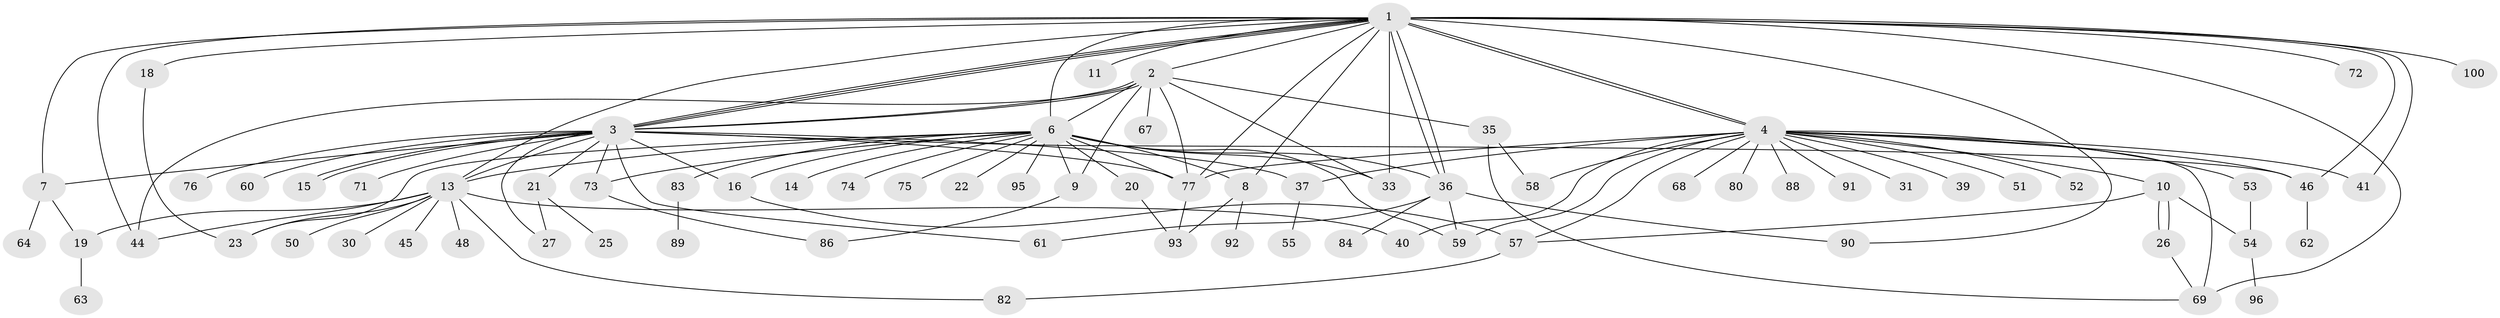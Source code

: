 // original degree distribution, {23: 0.01, 11: 0.02, 21: 0.01, 13: 0.01, 1: 0.41, 19: 0.01, 4: 0.08, 6: 0.01, 14: 0.01, 2: 0.22, 5: 0.04, 3: 0.16, 7: 0.01}
// Generated by graph-tools (version 1.1) at 2025/11/02/27/25 16:11:12]
// undirected, 74 vertices, 122 edges
graph export_dot {
graph [start="1"]
  node [color=gray90,style=filled];
  1 [super="+17"];
  2 [super="+5"];
  3 [super="+47"];
  4 [super="+12"];
  6 [super="+29"];
  7 [super="+34"];
  8 [super="+49"];
  9 [super="+79"];
  10 [super="+38"];
  11;
  13 [super="+42"];
  14;
  15;
  16 [super="+24"];
  18 [super="+43"];
  19;
  20;
  21 [super="+99"];
  22;
  23;
  25 [super="+28"];
  26;
  27 [super="+32"];
  30;
  31;
  33 [super="+56"];
  35;
  36 [super="+81"];
  37;
  39 [super="+87"];
  40;
  41;
  44;
  45;
  46;
  48;
  50;
  51;
  52;
  53;
  54 [super="+66"];
  55;
  57 [super="+94"];
  58;
  59 [super="+70"];
  60;
  61 [super="+65"];
  62;
  63;
  64;
  67;
  68;
  69 [super="+85"];
  71;
  72;
  73;
  74;
  75;
  76;
  77 [super="+78"];
  80;
  82;
  83;
  84;
  86 [super="+97"];
  88;
  89;
  90;
  91;
  92 [super="+98"];
  93;
  95;
  96;
  100;
  1 -- 2;
  1 -- 3;
  1 -- 3;
  1 -- 3;
  1 -- 4 [weight=2];
  1 -- 4;
  1 -- 8;
  1 -- 11;
  1 -- 13;
  1 -- 18;
  1 -- 33;
  1 -- 36;
  1 -- 36;
  1 -- 44;
  1 -- 46;
  1 -- 77;
  1 -- 90;
  1 -- 100;
  1 -- 69 [weight=2];
  1 -- 6;
  1 -- 72;
  1 -- 41;
  1 -- 7;
  2 -- 3;
  2 -- 3;
  2 -- 6;
  2 -- 9;
  2 -- 33;
  2 -- 35;
  2 -- 44;
  2 -- 67;
  2 -- 77;
  3 -- 7;
  3 -- 13;
  3 -- 15;
  3 -- 15;
  3 -- 21;
  3 -- 27;
  3 -- 37;
  3 -- 46;
  3 -- 60;
  3 -- 61;
  3 -- 71;
  3 -- 73;
  3 -- 76;
  3 -- 77;
  3 -- 16;
  4 -- 10;
  4 -- 39;
  4 -- 40;
  4 -- 41;
  4 -- 46;
  4 -- 51;
  4 -- 59;
  4 -- 80;
  4 -- 88;
  4 -- 68;
  4 -- 37;
  4 -- 69;
  4 -- 77;
  4 -- 52;
  4 -- 53;
  4 -- 58;
  4 -- 91;
  4 -- 31;
  4 -- 57;
  6 -- 8;
  6 -- 9;
  6 -- 14;
  6 -- 16;
  6 -- 20;
  6 -- 22;
  6 -- 23;
  6 -- 33 [weight=3];
  6 -- 36;
  6 -- 73;
  6 -- 74;
  6 -- 75;
  6 -- 77;
  6 -- 83;
  6 -- 95;
  6 -- 59;
  6 -- 13;
  7 -- 19;
  7 -- 64;
  8 -- 92;
  8 -- 93;
  9 -- 86;
  10 -- 26;
  10 -- 26;
  10 -- 57;
  10 -- 54;
  13 -- 19;
  13 -- 23;
  13 -- 30;
  13 -- 40;
  13 -- 45;
  13 -- 48;
  13 -- 82;
  13 -- 50;
  13 -- 44;
  16 -- 57;
  18 -- 23;
  19 -- 63;
  20 -- 93;
  21 -- 25;
  21 -- 27;
  26 -- 69;
  35 -- 58;
  35 -- 69;
  36 -- 59;
  36 -- 90;
  36 -- 61;
  36 -- 84;
  37 -- 55;
  46 -- 62;
  53 -- 54;
  54 -- 96;
  57 -- 82;
  73 -- 86;
  77 -- 93;
  83 -- 89;
}
